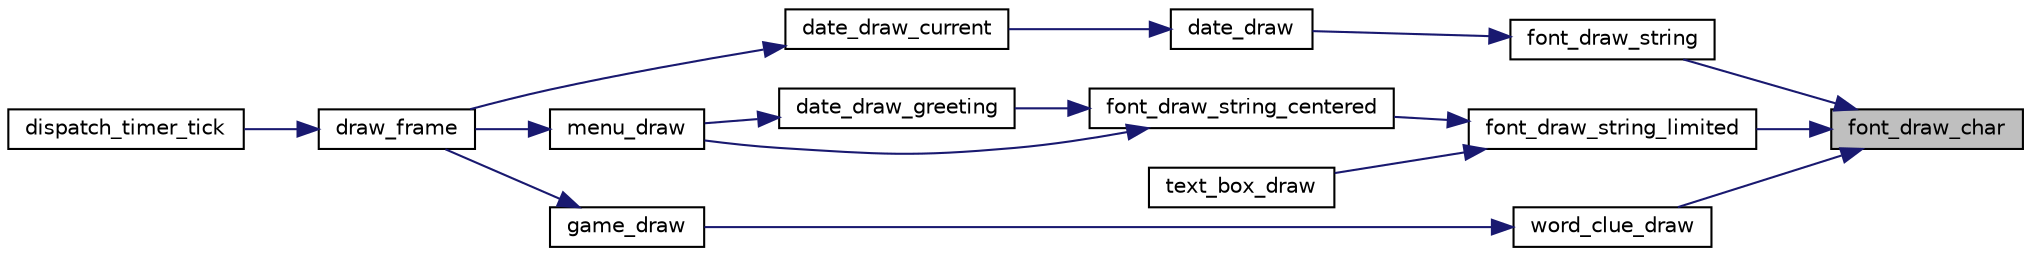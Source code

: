 digraph "font_draw_char"
{
 // LATEX_PDF_SIZE
  edge [fontname="Helvetica",fontsize="10",labelfontname="Helvetica",labelfontsize="10"];
  node [fontname="Helvetica",fontsize="10",shape=record];
  rankdir="RL";
  Node1 [label="font_draw_char",height=0.2,width=0.4,color="black", fillcolor="grey75", style="filled", fontcolor="black",tooltip="Draws a given char to the given coordinates in the given buffer."];
  Node1 -> Node2 [dir="back",color="midnightblue",fontsize="10",style="solid",fontname="Helvetica"];
  Node2 [label="font_draw_string",height=0.2,width=0.4,color="black", fillcolor="white", style="filled",URL="$group__font.html#ga84590018142e55d772b7ce9733c06ecf",tooltip="Draws a given string to the given coordinates in the given buffer."];
  Node2 -> Node3 [dir="back",color="midnightblue",fontsize="10",style="solid",fontname="Helvetica"];
  Node3 [label="date_draw",height=0.2,width=0.4,color="black", fillcolor="white", style="filled",URL="$group__date.html#ga4935ca0b464c660a91e7f725da5149ae",tooltip="Draws a date to the given screen coordiantes."];
  Node3 -> Node4 [dir="back",color="midnightblue",fontsize="10",style="solid",fontname="Helvetica"];
  Node4 [label="date_draw_current",height=0.2,width=0.4,color="black", fillcolor="white", style="filled",URL="$group__date.html#gac6b60c120a9b43280cf175cc7fb7f047",tooltip="Draws the current date to the top left corner of the screen."];
  Node4 -> Node5 [dir="back",color="midnightblue",fontsize="10",style="solid",fontname="Helvetica"];
  Node5 [label="draw_frame",height=0.2,width=0.4,color="black", fillcolor="white", style="filled",URL="$group__dispatcher.html#ga1265a5e2843f2b1c45ad05ae61de7000",tooltip="Draws the frame to the back buffer and flips the buffers."];
  Node5 -> Node6 [dir="back",color="midnightblue",fontsize="10",style="solid",fontname="Helvetica"];
  Node6 [label="dispatch_timer_tick",height=0.2,width=0.4,color="black", fillcolor="white", style="filled",URL="$group__dispatcher.html#ga0a68e937b31744d0f19e7524b2e9ad59",tooltip="Dispatches a timer interrupt."];
  Node1 -> Node7 [dir="back",color="midnightblue",fontsize="10",style="solid",fontname="Helvetica"];
  Node7 [label="font_draw_string_limited",height=0.2,width=0.4,color="black", fillcolor="white", style="filled",URL="$group__font.html#ga9b434230690465196da266df4141511d",tooltip="Draws a substring of a string to the given coordinates in the given buffer."];
  Node7 -> Node8 [dir="back",color="midnightblue",fontsize="10",style="solid",fontname="Helvetica"];
  Node8 [label="font_draw_string_centered",height=0.2,width=0.4,color="black", fillcolor="white", style="filled",URL="$group__font.html#ga76f55190cabfad9be834e7f9b435441d",tooltip="Draws a substring of a string centered in the given coordinates in the given buffer."];
  Node8 -> Node9 [dir="back",color="midnightblue",fontsize="10",style="solid",fontname="Helvetica"];
  Node9 [label="date_draw_greeting",height=0.2,width=0.4,color="black", fillcolor="white", style="filled",URL="$group__date.html#gaaf00425c1e5044b7a17bb4331de4ceb8",tooltip="Draws a greeting according to the current date to the given screen coordinates."];
  Node9 -> Node10 [dir="back",color="midnightblue",fontsize="10",style="solid",fontname="Helvetica"];
  Node10 [label="menu_draw",height=0.2,width=0.4,color="black", fillcolor="white", style="filled",URL="$group__menu.html#ga35731eaa9442f8db276220d9fc77dcf6",tooltip="Draws the menu according to its state to the back buffer."];
  Node10 -> Node5 [dir="back",color="midnightblue",fontsize="10",style="solid",fontname="Helvetica"];
  Node8 -> Node10 [dir="back",color="midnightblue",fontsize="10",style="solid",fontname="Helvetica"];
  Node7 -> Node11 [dir="back",color="midnightblue",fontsize="10",style="solid",fontname="Helvetica"];
  Node11 [label="text_box_draw",height=0.2,width=0.4,color="black", fillcolor="white", style="filled",URL="$group__textbox.html#ga0d7efee1fe6e5b861c311b6cc4cfd201",tooltip="Draws a given text box to the given buffer."];
  Node1 -> Node12 [dir="back",color="midnightblue",fontsize="10",style="solid",fontname="Helvetica"];
  Node12 [label="word_clue_draw",height=0.2,width=0.4,color="black", fillcolor="white", style="filled",URL="$group__clue.html#gaf2e81417151218db37a0250f64f2f825",tooltip="Draws a given word clue to the given buffer on the given coordinates."];
  Node12 -> Node13 [dir="back",color="midnightblue",fontsize="10",style="solid",fontname="Helvetica"];
  Node13 [label="game_draw",height=0.2,width=0.4,color="black", fillcolor="white", style="filled",URL="$group__game.html#ga656ca85eff33877022fd939d29f23822",tooltip="Draws the game to the back buffer. // TODO this is so generic... :/."];
  Node13 -> Node5 [dir="back",color="midnightblue",fontsize="10",style="solid",fontname="Helvetica"];
}

